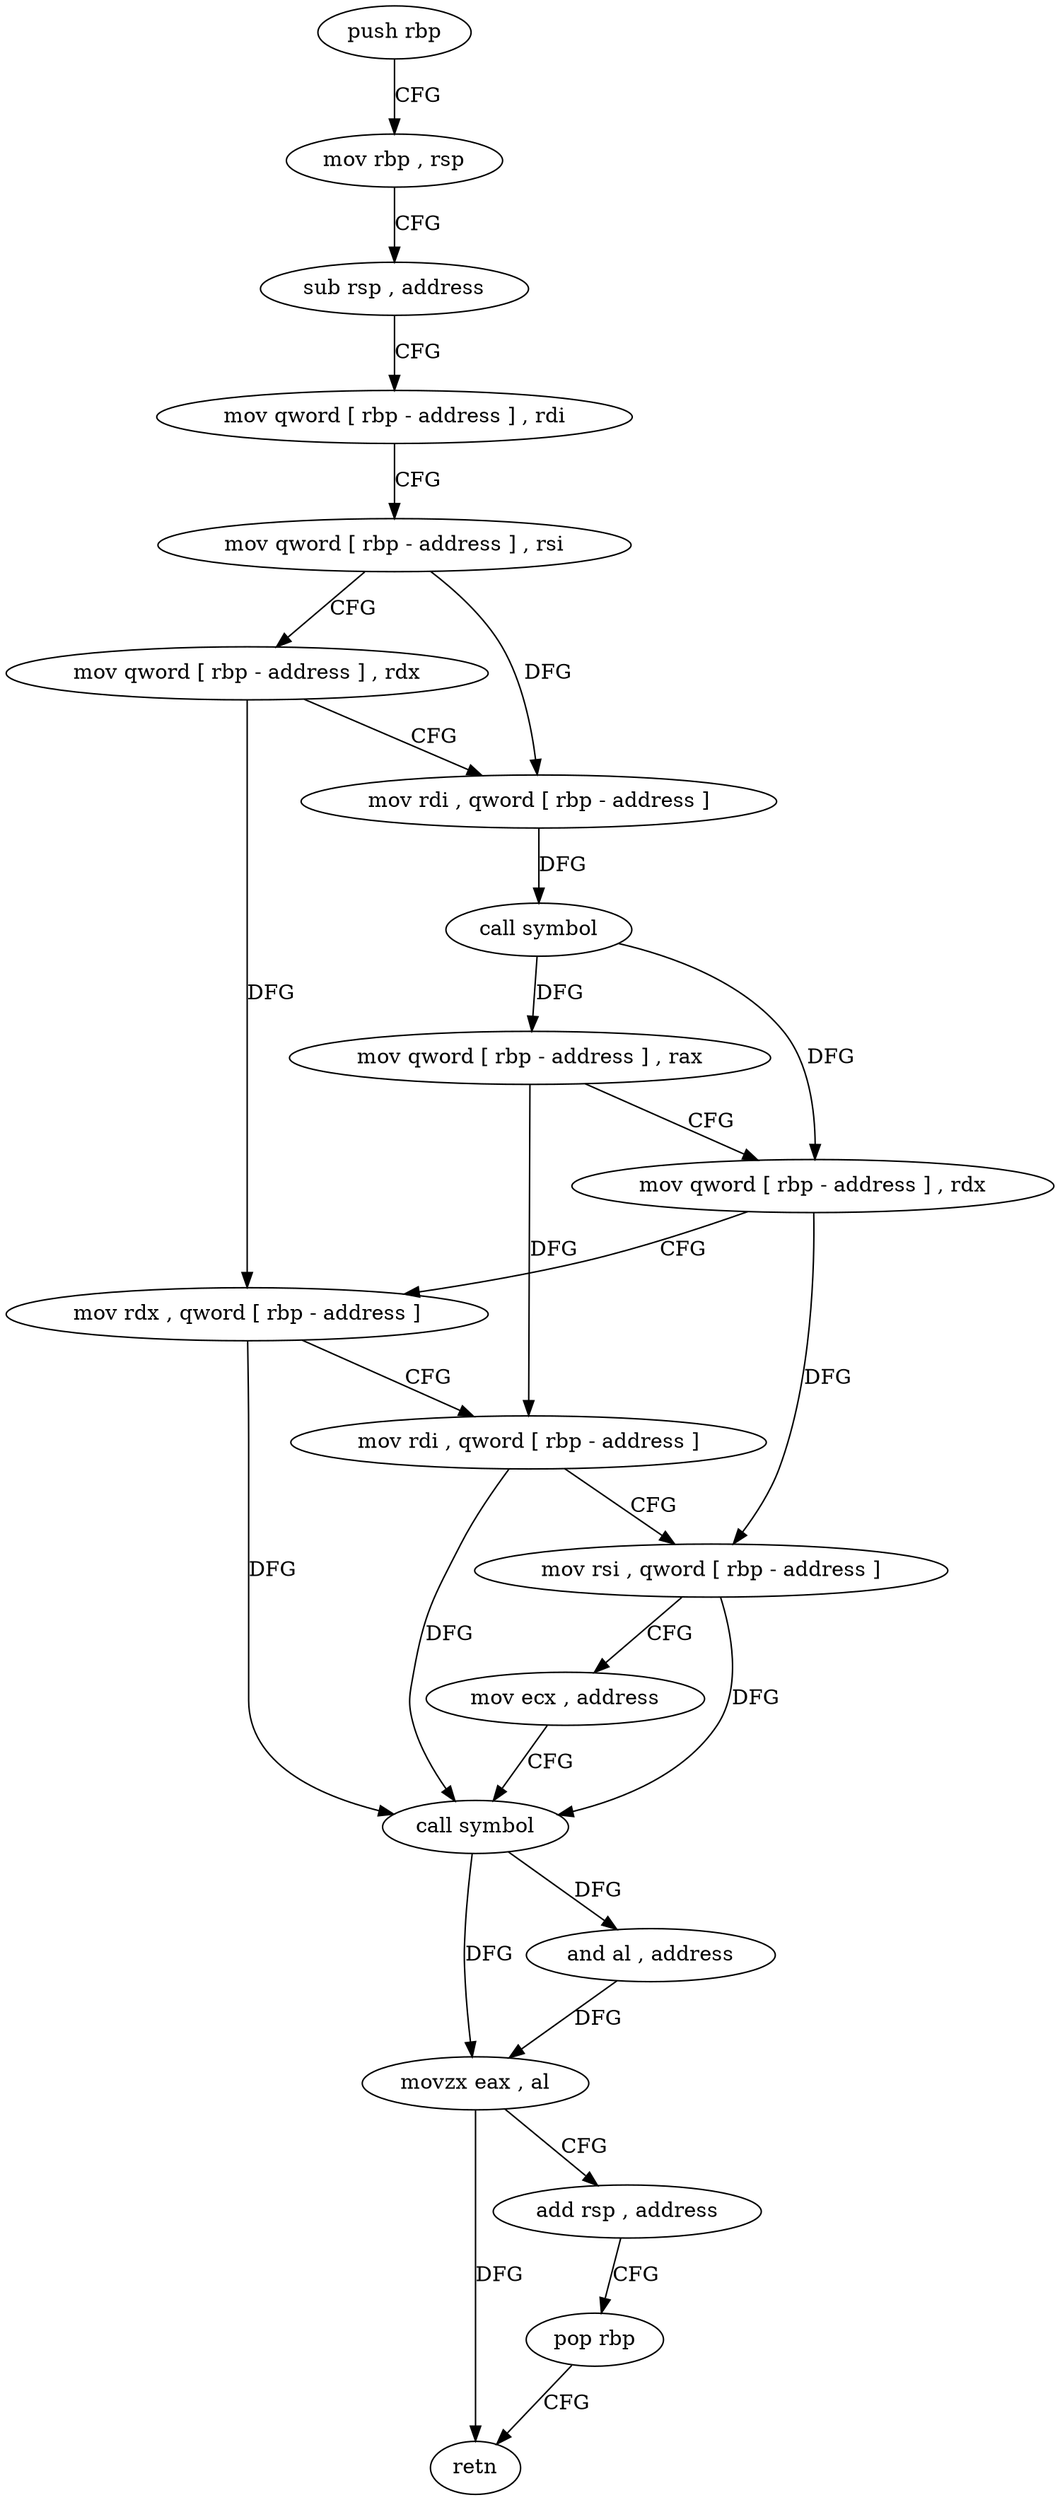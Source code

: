 digraph "func" {
"4213792" [label = "push rbp" ]
"4213793" [label = "mov rbp , rsp" ]
"4213796" [label = "sub rsp , address" ]
"4213800" [label = "mov qword [ rbp - address ] , rdi" ]
"4213804" [label = "mov qword [ rbp - address ] , rsi" ]
"4213808" [label = "mov qword [ rbp - address ] , rdx" ]
"4213812" [label = "mov rdi , qword [ rbp - address ]" ]
"4213816" [label = "call symbol" ]
"4213821" [label = "mov qword [ rbp - address ] , rax" ]
"4213825" [label = "mov qword [ rbp - address ] , rdx" ]
"4213829" [label = "mov rdx , qword [ rbp - address ]" ]
"4213833" [label = "mov rdi , qword [ rbp - address ]" ]
"4213837" [label = "mov rsi , qword [ rbp - address ]" ]
"4213841" [label = "mov ecx , address" ]
"4213846" [label = "call symbol" ]
"4213851" [label = "and al , address" ]
"4213853" [label = "movzx eax , al" ]
"4213856" [label = "add rsp , address" ]
"4213860" [label = "pop rbp" ]
"4213861" [label = "retn" ]
"4213792" -> "4213793" [ label = "CFG" ]
"4213793" -> "4213796" [ label = "CFG" ]
"4213796" -> "4213800" [ label = "CFG" ]
"4213800" -> "4213804" [ label = "CFG" ]
"4213804" -> "4213808" [ label = "CFG" ]
"4213804" -> "4213812" [ label = "DFG" ]
"4213808" -> "4213812" [ label = "CFG" ]
"4213808" -> "4213829" [ label = "DFG" ]
"4213812" -> "4213816" [ label = "DFG" ]
"4213816" -> "4213821" [ label = "DFG" ]
"4213816" -> "4213825" [ label = "DFG" ]
"4213821" -> "4213825" [ label = "CFG" ]
"4213821" -> "4213833" [ label = "DFG" ]
"4213825" -> "4213829" [ label = "CFG" ]
"4213825" -> "4213837" [ label = "DFG" ]
"4213829" -> "4213833" [ label = "CFG" ]
"4213829" -> "4213846" [ label = "DFG" ]
"4213833" -> "4213837" [ label = "CFG" ]
"4213833" -> "4213846" [ label = "DFG" ]
"4213837" -> "4213841" [ label = "CFG" ]
"4213837" -> "4213846" [ label = "DFG" ]
"4213841" -> "4213846" [ label = "CFG" ]
"4213846" -> "4213851" [ label = "DFG" ]
"4213846" -> "4213853" [ label = "DFG" ]
"4213851" -> "4213853" [ label = "DFG" ]
"4213853" -> "4213856" [ label = "CFG" ]
"4213853" -> "4213861" [ label = "DFG" ]
"4213856" -> "4213860" [ label = "CFG" ]
"4213860" -> "4213861" [ label = "CFG" ]
}
